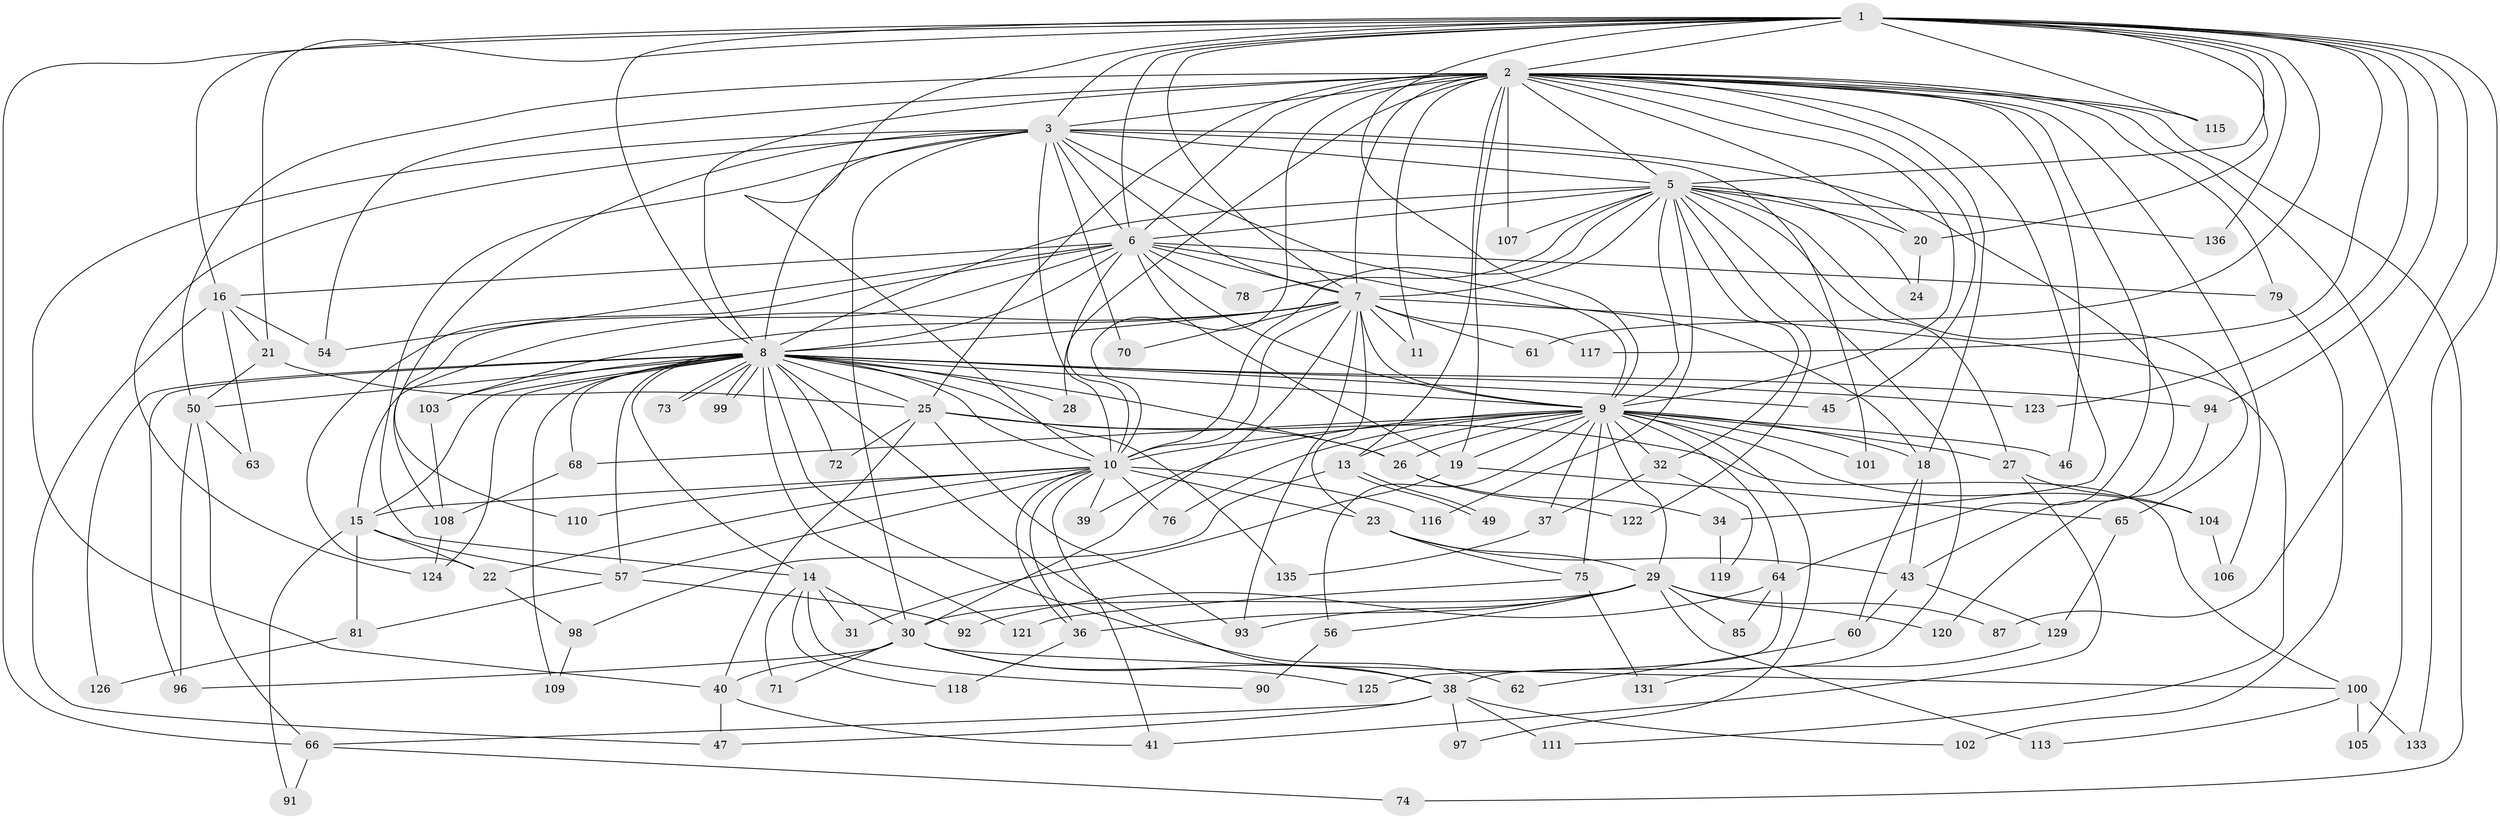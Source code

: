 // Generated by graph-tools (version 1.1) at 2025/23/03/03/25 07:23:42]
// undirected, 104 vertices, 249 edges
graph export_dot {
graph [start="1"]
  node [color=gray90,style=filled];
  1 [super="+17"];
  2 [super="+4"];
  3 [super="+58"];
  5 [super="+95"];
  6 [super="+59"];
  7 [super="+48"];
  8 [super="+112"];
  9 [super="+53"];
  10 [super="+12"];
  11;
  13;
  14 [super="+51"];
  15 [super="+88"];
  16;
  18 [super="+33"];
  19 [super="+77"];
  20 [super="+84"];
  21 [super="+127"];
  22 [super="+35"];
  23;
  24;
  25 [super="+69"];
  26 [super="+89"];
  27 [super="+55"];
  28;
  29 [super="+52"];
  30 [super="+82"];
  31;
  32;
  34 [super="+42"];
  36;
  37;
  38 [super="+83"];
  39;
  40 [super="+44"];
  41;
  43;
  45;
  46;
  47 [super="+80"];
  49;
  50 [super="+114"];
  54 [super="+67"];
  56;
  57 [super="+128"];
  60;
  61;
  62;
  63;
  64;
  65;
  66 [super="+86"];
  68 [super="+132"];
  70;
  71;
  72;
  73;
  74;
  75;
  76;
  78;
  79;
  81;
  85;
  87;
  90;
  91;
  92;
  93 [super="+134"];
  94;
  96;
  97;
  98;
  99;
  100;
  101;
  102;
  103;
  104;
  105;
  106;
  107;
  108 [super="+130"];
  109;
  110;
  111;
  113;
  115;
  116;
  117;
  118;
  119;
  120;
  121;
  122;
  123;
  124;
  125;
  126;
  129;
  131;
  133;
  135;
  136;
  1 -- 2 [weight=2];
  1 -- 3;
  1 -- 5 [weight=2];
  1 -- 6;
  1 -- 7;
  1 -- 8;
  1 -- 9;
  1 -- 10;
  1 -- 16;
  1 -- 21;
  1 -- 61;
  1 -- 66;
  1 -- 87;
  1 -- 94;
  1 -- 115;
  1 -- 117;
  1 -- 123;
  1 -- 133;
  1 -- 136;
  1 -- 20;
  2 -- 3 [weight=2];
  2 -- 5 [weight=2];
  2 -- 6 [weight=2];
  2 -- 7 [weight=2];
  2 -- 8 [weight=2];
  2 -- 9 [weight=2];
  2 -- 10 [weight=2];
  2 -- 11;
  2 -- 13;
  2 -- 19;
  2 -- 20;
  2 -- 25 [weight=2];
  2 -- 28;
  2 -- 34 [weight=2];
  2 -- 50;
  2 -- 54;
  2 -- 64;
  2 -- 74;
  2 -- 105;
  2 -- 106;
  2 -- 115;
  2 -- 107;
  2 -- 45;
  2 -- 46;
  2 -- 79;
  2 -- 18;
  3 -- 5;
  3 -- 6;
  3 -- 7;
  3 -- 8;
  3 -- 9;
  3 -- 10 [weight=2];
  3 -- 14;
  3 -- 30;
  3 -- 40;
  3 -- 70;
  3 -- 101;
  3 -- 110;
  3 -- 124;
  3 -- 43;
  5 -- 6 [weight=2];
  5 -- 7;
  5 -- 8;
  5 -- 9;
  5 -- 10;
  5 -- 20;
  5 -- 24;
  5 -- 27 [weight=2];
  5 -- 32;
  5 -- 65;
  5 -- 78;
  5 -- 107;
  5 -- 116;
  5 -- 136;
  5 -- 38;
  5 -- 122;
  6 -- 7;
  6 -- 8;
  6 -- 9;
  6 -- 10;
  6 -- 16;
  6 -- 18;
  6 -- 22;
  6 -- 79;
  6 -- 19;
  6 -- 108;
  6 -- 78;
  6 -- 54;
  7 -- 8;
  7 -- 9;
  7 -- 10;
  7 -- 11;
  7 -- 15;
  7 -- 23;
  7 -- 61;
  7 -- 70;
  7 -- 93;
  7 -- 103;
  7 -- 111;
  7 -- 117;
  7 -- 30;
  8 -- 9 [weight=2];
  8 -- 10;
  8 -- 14;
  8 -- 15;
  8 -- 26;
  8 -- 28;
  8 -- 38;
  8 -- 45;
  8 -- 50;
  8 -- 57;
  8 -- 62;
  8 -- 68;
  8 -- 72;
  8 -- 73;
  8 -- 73;
  8 -- 94;
  8 -- 96;
  8 -- 99;
  8 -- 99;
  8 -- 103;
  8 -- 109;
  8 -- 121;
  8 -- 123;
  8 -- 124;
  8 -- 126;
  8 -- 135;
  8 -- 25;
  9 -- 10;
  9 -- 13;
  9 -- 18;
  9 -- 19;
  9 -- 26;
  9 -- 27;
  9 -- 29;
  9 -- 32;
  9 -- 37;
  9 -- 39;
  9 -- 46;
  9 -- 56;
  9 -- 64;
  9 -- 68;
  9 -- 75;
  9 -- 76;
  9 -- 97;
  9 -- 101;
  9 -- 104;
  10 -- 22;
  10 -- 23;
  10 -- 36;
  10 -- 36;
  10 -- 39;
  10 -- 41;
  10 -- 57;
  10 -- 76;
  10 -- 110;
  10 -- 116;
  10 -- 15;
  13 -- 49;
  13 -- 49;
  13 -- 98;
  14 -- 31;
  14 -- 71 [weight=2];
  14 -- 90;
  14 -- 118;
  14 -- 30;
  15 -- 81;
  15 -- 91;
  15 -- 57;
  15 -- 22;
  16 -- 21;
  16 -- 47;
  16 -- 54;
  16 -- 63;
  18 -- 43;
  18 -- 60;
  19 -- 31;
  19 -- 65;
  20 -- 24;
  21 -- 25;
  21 -- 50;
  22 -- 98;
  23 -- 29;
  23 -- 43;
  23 -- 75;
  25 -- 72;
  25 -- 100;
  25 -- 40;
  25 -- 93;
  25 -- 26;
  26 -- 34;
  26 -- 122;
  27 -- 104;
  27 -- 41;
  29 -- 30;
  29 -- 56;
  29 -- 85;
  29 -- 87;
  29 -- 120;
  29 -- 113;
  29 -- 36;
  29 -- 93;
  30 -- 38;
  30 -- 40;
  30 -- 96;
  30 -- 100;
  30 -- 125;
  30 -- 71;
  32 -- 37;
  32 -- 119;
  34 -- 119;
  36 -- 118;
  37 -- 135;
  38 -- 47;
  38 -- 66;
  38 -- 97;
  38 -- 111;
  38 -- 102;
  40 -- 41;
  40 -- 47;
  43 -- 60;
  43 -- 129;
  50 -- 63;
  50 -- 96;
  50 -- 66;
  56 -- 90;
  57 -- 81;
  57 -- 92;
  60 -- 62;
  64 -- 85;
  64 -- 92;
  64 -- 125;
  65 -- 129;
  66 -- 74;
  66 -- 91;
  68 -- 108;
  75 -- 121;
  75 -- 131;
  79 -- 102;
  81 -- 126;
  94 -- 120;
  98 -- 109;
  100 -- 105;
  100 -- 113;
  100 -- 133;
  103 -- 108;
  104 -- 106;
  108 -- 124;
  129 -- 131;
}
